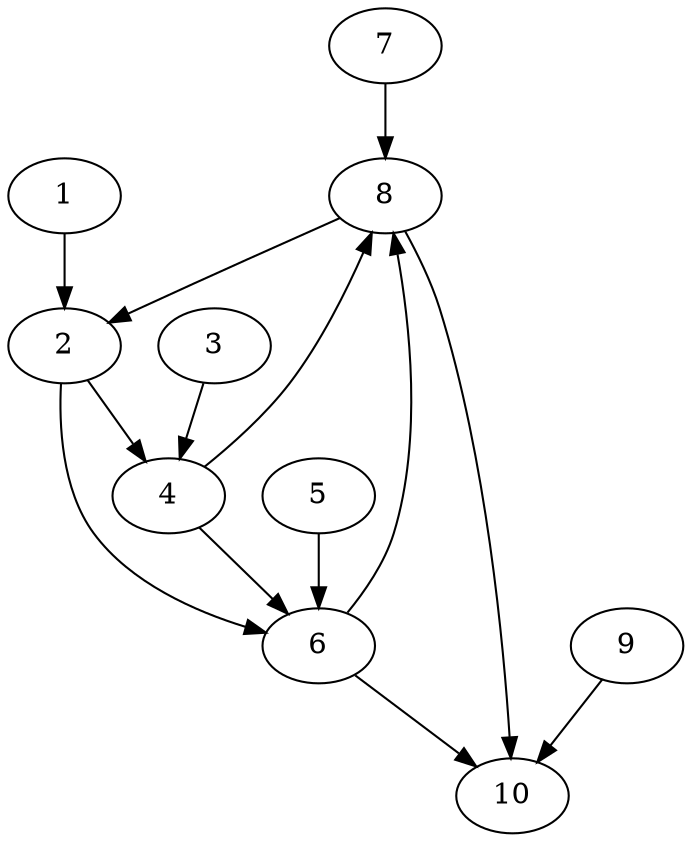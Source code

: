digraph G {
10
4 -> 8
4 -> 6
8 -> 2
8 -> 10
6 -> 10
6 -> 8
2 -> 6
2 -> 4
1 -> 2
5 -> 6
7 -> 8
9 -> 10
3 -> 4
}
